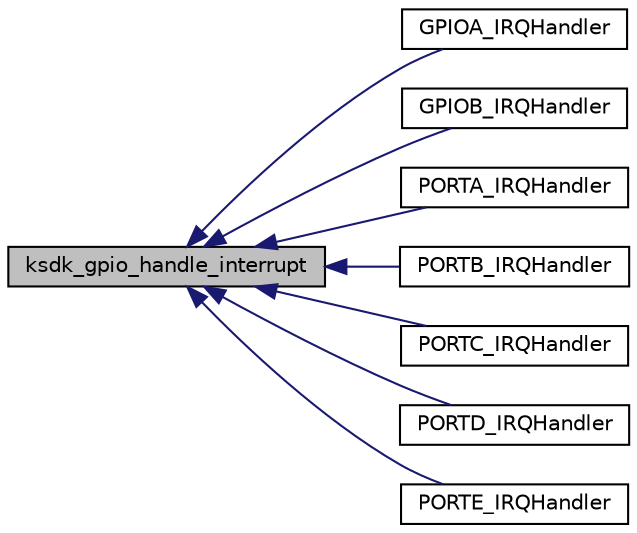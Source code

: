 digraph "ksdk_gpio_handle_interrupt"
{
  edge [fontname="Helvetica",fontsize="10",labelfontname="Helvetica",labelfontsize="10"];
  node [fontname="Helvetica",fontsize="10",shape=record];
  rankdir="LR";
  Node1 [label="ksdk_gpio_handle_interrupt",height=0.2,width=0.4,color="black", fillcolor="grey75", style="filled", fontcolor="black"];
  Node1 -> Node2 [dir="back",color="midnightblue",fontsize="10",style="solid",fontname="Helvetica"];
  Node2 [label="GPIOA_IRQHandler",height=0.2,width=0.4,color="black", fillcolor="white", style="filled",URL="$qn_2gpio__driver__irq_8c.html#a3d51c1a795330c9d019012fecae278af"];
  Node1 -> Node3 [dir="back",color="midnightblue",fontsize="10",style="solid",fontname="Helvetica"];
  Node3 [label="GPIOB_IRQHandler",height=0.2,width=0.4,color="black", fillcolor="white", style="filled",URL="$qn_2gpio__driver__irq_8c.html#aae6c09793b9e637d191bf4c6181fe4e2"];
  Node1 -> Node4 [dir="back",color="midnightblue",fontsize="10",style="solid",fontname="Helvetica"];
  Node4 [label="PORTA_IRQHandler",height=0.2,width=0.4,color="black", fillcolor="white", style="filled",URL="$kinetis_2gpio__driver__irq_8c.html#ae01b365de69142666b470757d24fae84"];
  Node1 -> Node5 [dir="back",color="midnightblue",fontsize="10",style="solid",fontname="Helvetica"];
  Node5 [label="PORTB_IRQHandler",height=0.2,width=0.4,color="black", fillcolor="white", style="filled",URL="$kinetis_2gpio__driver__irq_8c.html#aa7da56b6dd5e3750bfdd10c687d5bb39"];
  Node1 -> Node6 [dir="back",color="midnightblue",fontsize="10",style="solid",fontname="Helvetica"];
  Node6 [label="PORTC_IRQHandler",height=0.2,width=0.4,color="black", fillcolor="white", style="filled",URL="$kinetis_2gpio__driver__irq_8c.html#a2a7f89fa7db08f2a1df1f1b80111ee6a"];
  Node1 -> Node7 [dir="back",color="midnightblue",fontsize="10",style="solid",fontname="Helvetica"];
  Node7 [label="PORTD_IRQHandler",height=0.2,width=0.4,color="black", fillcolor="white", style="filled",URL="$kinetis_2gpio__driver__irq_8c.html#ac6747d58848bd5d7da6b36528aac2fd5"];
  Node1 -> Node8 [dir="back",color="midnightblue",fontsize="10",style="solid",fontname="Helvetica"];
  Node8 [label="PORTE_IRQHandler",height=0.2,width=0.4,color="black", fillcolor="white", style="filled",URL="$kinetis_2gpio__driver__irq_8c.html#a6719fe903cc8daaf4364237a80d9ef67"];
}
